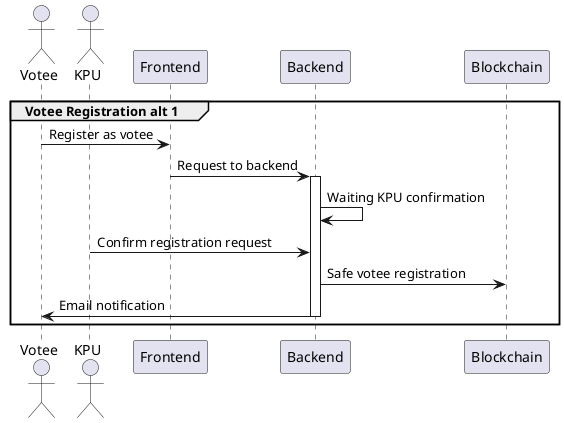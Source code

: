 @startuml global sequence diagram
skinparam maxMessageSize 300
' actor "Voter" as user1
actor "Votee" as user2
actor "KPU" as user3
participant "Frontend" as system1
participant "Backend" as system2
participant "Blockchain" as system3

group Votee Registration alt 1
    user2 -> system1: Register as votee
    system1 -> system2: Request to backend
    activate system2
    system2 -> system2: Waiting KPU confirmation
    user3 -> system2: Confirm registration request
    system2 -> system3: Safe votee registration
    system2 -> user2: Email notification
    deactivate system2
    

end
@enduml